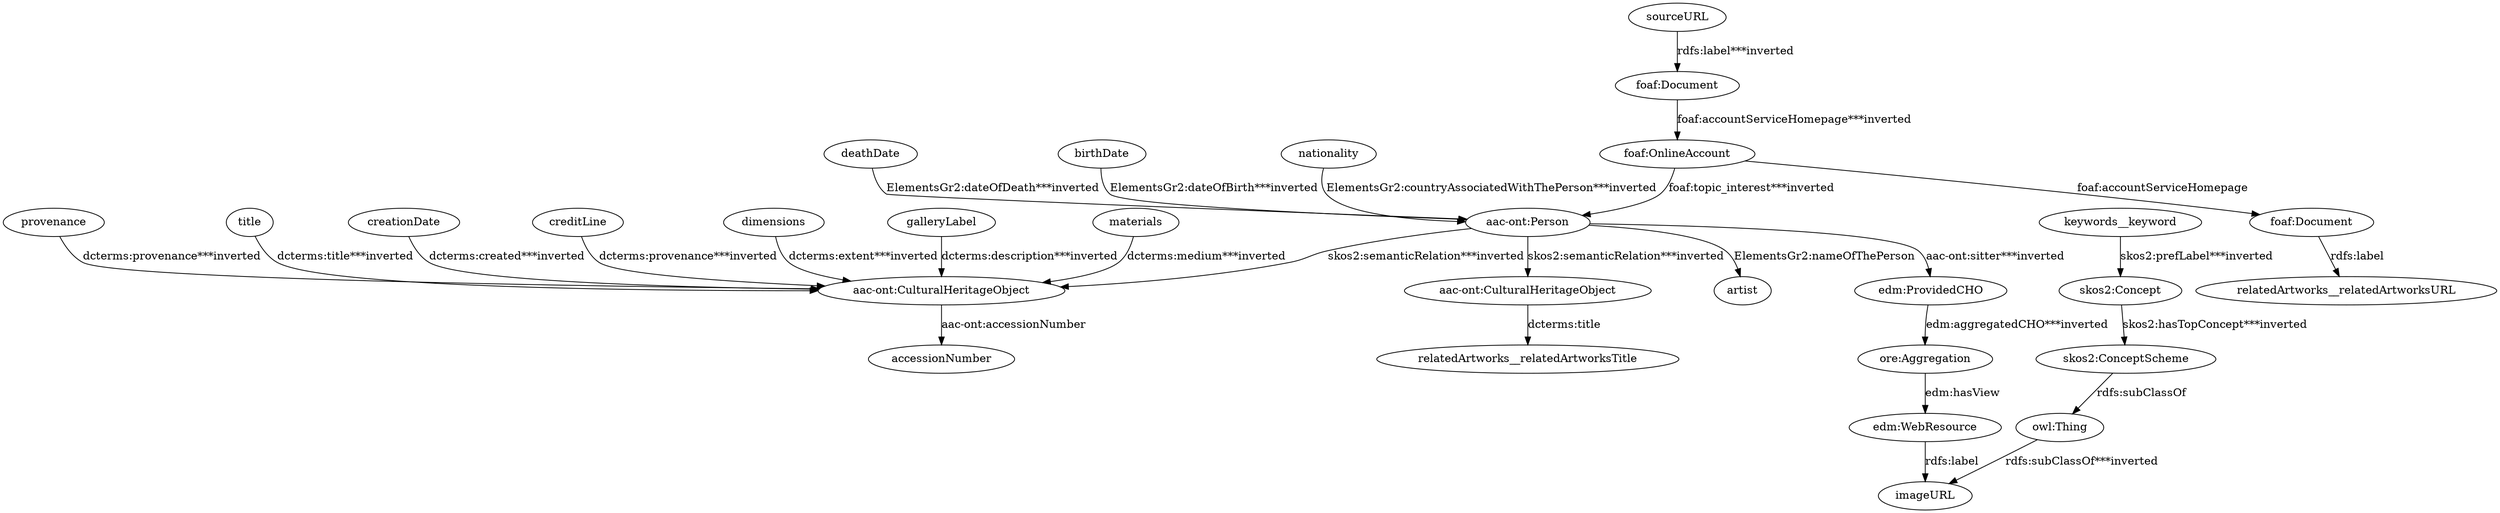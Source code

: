 digraph {
  "aac-ont:CulturalHeritageObject1" [type=class_uri,label="aac-ont:CulturalHeritageObject"]
  accessionNumber [type=attribute_name,label=accessionNumber]
  "aac-ont:CulturalHeritageObject2" [type=class_uri,label="aac-ont:CulturalHeritageObject"]
  relatedArtworks__relatedArtworksTitle [type=attribute_name,label=relatedArtworks__relatedArtworksTitle]
  "aac-ont:Person1" [type=class_uri,label="aac-ont:Person"]
  artist [type=attribute_name,label=artist]
  "edm:ProvidedCHO" [type=class_uri,label="edm:ProvidedCHO"]
  birthDate [type=attribute_name,label=birthDate]
  creationDate [type=attribute_name,label=creationDate]
  creditLine [type=attribute_name,label=creditLine]
  deathDate [type=attribute_name,label=deathDate]
  dimensions [type=attribute_name,label=dimensions]
  "ore:Aggregation" [type=class_uri,label="ore:Aggregation"]
  "edm:WebResource1" [type=class_uri,label="edm:WebResource"]
  imageURL [type=attribute_name,label=imageURL]
  "foaf:Document1" [type=class_uri,label="foaf:Document"]
  relatedArtworks__relatedArtworksURL [type=attribute_name,label=relatedArtworks__relatedArtworksURL]
  "foaf:Document2" [type=class_uri,label="foaf:Document"]
  "foaf:OnlineAccount" [type=class_uri,label="foaf:OnlineAccount"]
  galleryLabel [type=attribute_name,label=galleryLabel]
  keywords__keyword [type=attribute_name,label=keywords__keyword]
  "skos2:Concept1" [type=class_uri,label="skos2:Concept"]
  materials [type=attribute_name,label=materials]
  nationality [type=attribute_name,label=nationality]
  "owl:Thing" [type=special,label="owl:Thing"]
  provenance [type=attribute_name,label=provenance]
  "skos2:ConceptScheme" [type=class_uri,label="skos2:ConceptScheme"]
  sourceURL [type=attribute_name,label=sourceURL]
  title [type=attribute_name,label=title]
  "aac-ont:CulturalHeritageObject1" -> accessionNumber [label="aac-ont:accessionNumber",type=st_property_uri]
  "aac-ont:CulturalHeritageObject2" -> relatedArtworks__relatedArtworksTitle [label="dcterms:title",type=st_property_uri]
  "aac-ont:Person1" -> "aac-ont:CulturalHeritageObject1" [type=inherited,label="skos2:semanticRelation***inverted",weight=4]
  "aac-ont:Person1" -> "aac-ont:CulturalHeritageObject2" [type=inherited,label="skos2:semanticRelation***inverted",weight=4]
  "aac-ont:Person1" -> artist [label="ElementsGr2:nameOfThePerson",type=st_property_uri]
  "aac-ont:Person1" -> "edm:ProvidedCHO" [type=direct_property_uri,label="aac-ont:sitter***inverted",weight=1]
  birthDate -> "aac-ont:Person1" [type=st_property_uri,label="ElementsGr2:dateOfBirth***inverted",weight=1]
  creationDate -> "aac-ont:CulturalHeritageObject1" [type=st_property_uri,label="dcterms:created***inverted",weight=1]
  creditLine -> "aac-ont:CulturalHeritageObject1" [type=st_property_uri,label="dcterms:provenance***inverted",weight=1]
  deathDate -> "aac-ont:Person1" [type=st_property_uri,label="ElementsGr2:dateOfDeath***inverted",weight=1]
  dimensions -> "aac-ont:CulturalHeritageObject1" [type=st_property_uri,label="dcterms:extent***inverted",weight=1]
  "edm:ProvidedCHO" -> "ore:Aggregation" [type=direct_property_uri,label="edm:aggregatedCHO***inverted",weight=1]
  "edm:WebResource1" -> imageURL [label="rdfs:label",type=st_property_uri]
  "foaf:Document1" -> relatedArtworks__relatedArtworksURL [label="rdfs:label",type=st_property_uri]
  "foaf:Document2" -> "foaf:OnlineAccount" [type=direct_property_uri,label="foaf:accountServiceHomepage***inverted",weight=1]
  "foaf:OnlineAccount" -> "aac-ont:Person1" [type=inherited,label="foaf:topic_interest***inverted",weight=4]
  "foaf:OnlineAccount" -> "foaf:Document1" [label="foaf:accountServiceHomepage",type=direct_property_uri,weight=1]
  galleryLabel -> "aac-ont:CulturalHeritageObject1" [type=st_property_uri,label="dcterms:description***inverted",weight=1]
  keywords__keyword -> "skos2:Concept1" [type=st_property_uri,label="skos2:prefLabel***inverted",weight=1]
  materials -> "aac-ont:CulturalHeritageObject1" [type=st_property_uri,label="dcterms:medium***inverted",weight=1]
  nationality -> "aac-ont:Person1" [type=st_property_uri,label="ElementsGr2:countryAssociatedWithThePerson***inverted",weight=1]
  "ore:Aggregation" -> "edm:WebResource1" [label="edm:hasView",type=direct_property_uri,weight=1]
  "owl:Thing" -> imageURL [type=inherited,label="rdfs:subClassOf***inverted",weight=0.3333333333333333]
  provenance -> "aac-ont:CulturalHeritageObject1" [type=st_property_uri,label="dcterms:provenance***inverted",weight=1]
  "skos2:Concept1" -> "skos2:ConceptScheme" [type=direct_property_uri,label="skos2:hasTopConcept***inverted",weight=1]
  "skos2:ConceptScheme" -> "owl:Thing" [label="rdfs:subClassOf",type=inherited,weight=0.3333333333333333]
  sourceURL -> "foaf:Document2" [type=st_property_uri,label="rdfs:label***inverted",weight=1]
  title -> "aac-ont:CulturalHeritageObject1" [type=st_property_uri,label="dcterms:title***inverted",weight=1]
}
